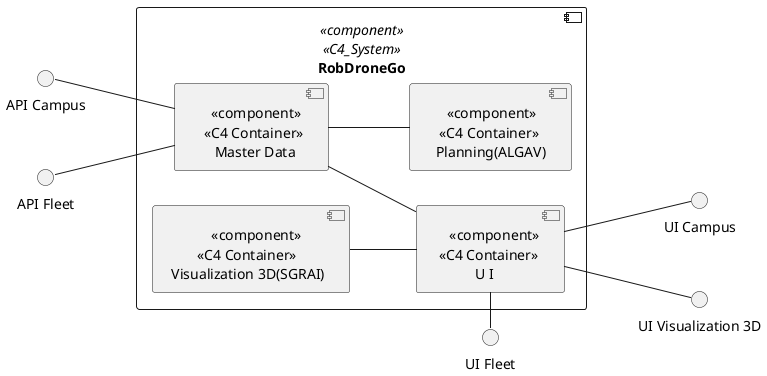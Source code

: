 @startuml
skinparam componentStyle uml2

' Define components as circles
() "UI Campus" as UIC
() "API Campus" as APIC
() "UI Fleet" as UIF
() "API Fleet" as APIF
() "UI Visualization 3D" as UI3D



' Define main system component
component "RobDroneGo" <<component>><<C4_System>> {
    ' Define nested components within the system
    component "     <<component>>\n  <<C4 Container>>\n            U I" as UI 
    component "      <<component>>\n    <<C4 Container>>\n   Planning(ALGAV)" as PL
    component "            <<component>>\n        <<C4 Container>>\n Visualization 3D(SGRAI)" as VIS3D
    component "      <<component>>\n    <<C4 Container>>\n       Master Data" as MD

}

' Define relationships with square ends
UIC -up- UI 

UI3D -up- UI
UIF -right- UI

APIF -down- MD
APIC -down- MD
UI -up- MD
MD -down- PL



' Additional relationships within the system
VIS3D -down- UI 



' Layout direction
left to right direction
@enduml
